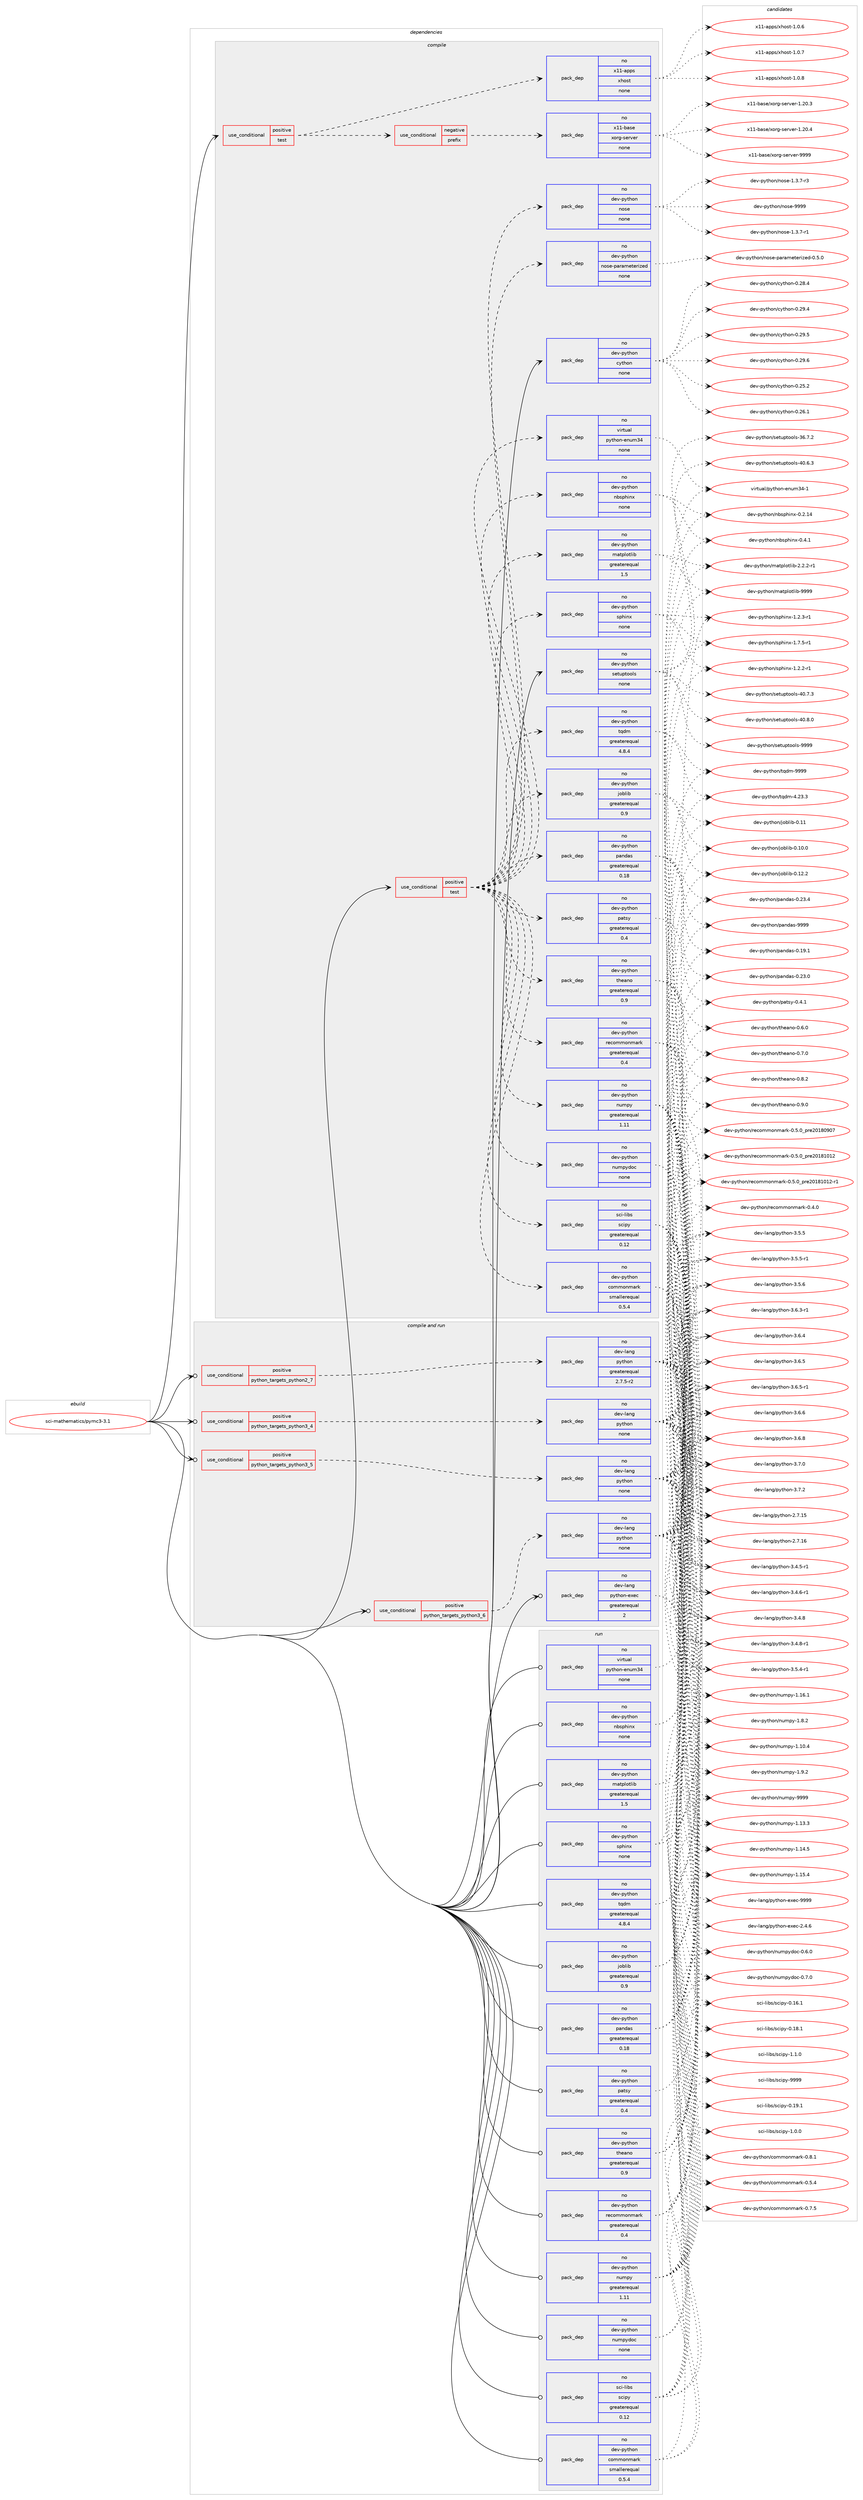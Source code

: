 digraph prolog {

# *************
# Graph options
# *************

newrank=true;
concentrate=true;
compound=true;
graph [rankdir=LR,fontname=Helvetica,fontsize=10,ranksep=1.5];#, ranksep=2.5, nodesep=0.2];
edge  [arrowhead=vee];
node  [fontname=Helvetica,fontsize=10];

# **********
# The ebuild
# **********

subgraph cluster_leftcol {
color=gray;
rank=same;
label=<<i>ebuild</i>>;
id [label="sci-mathematics/pymc3-3.1", color=red, width=4, href="../sci-mathematics/pymc3-3.1.svg"];
}

# ****************
# The dependencies
# ****************

subgraph cluster_midcol {
color=gray;
label=<<i>dependencies</i>>;
subgraph cluster_compile {
fillcolor="#eeeeee";
style=filled;
label=<<i>compile</i>>;
subgraph cond454749 {
dependency1699074 [label=<<TABLE BORDER="0" CELLBORDER="1" CELLSPACING="0" CELLPADDING="4"><TR><TD ROWSPAN="3" CELLPADDING="10">use_conditional</TD></TR><TR><TD>positive</TD></TR><TR><TD>test</TD></TR></TABLE>>, shape=none, color=red];
subgraph cond454750 {
dependency1699075 [label=<<TABLE BORDER="0" CELLBORDER="1" CELLSPACING="0" CELLPADDING="4"><TR><TD ROWSPAN="3" CELLPADDING="10">use_conditional</TD></TR><TR><TD>negative</TD></TR><TR><TD>prefix</TD></TR></TABLE>>, shape=none, color=red];
subgraph pack1216471 {
dependency1699076 [label=<<TABLE BORDER="0" CELLBORDER="1" CELLSPACING="0" CELLPADDING="4" WIDTH="220"><TR><TD ROWSPAN="6" CELLPADDING="30">pack_dep</TD></TR><TR><TD WIDTH="110">no</TD></TR><TR><TD>x11-base</TD></TR><TR><TD>xorg-server</TD></TR><TR><TD>none</TD></TR><TR><TD></TD></TR></TABLE>>, shape=none, color=blue];
}
dependency1699075:e -> dependency1699076:w [weight=20,style="dashed",arrowhead="vee"];
}
dependency1699074:e -> dependency1699075:w [weight=20,style="dashed",arrowhead="vee"];
subgraph pack1216472 {
dependency1699077 [label=<<TABLE BORDER="0" CELLBORDER="1" CELLSPACING="0" CELLPADDING="4" WIDTH="220"><TR><TD ROWSPAN="6" CELLPADDING="30">pack_dep</TD></TR><TR><TD WIDTH="110">no</TD></TR><TR><TD>x11-apps</TD></TR><TR><TD>xhost</TD></TR><TR><TD>none</TD></TR><TR><TD></TD></TR></TABLE>>, shape=none, color=blue];
}
dependency1699074:e -> dependency1699077:w [weight=20,style="dashed",arrowhead="vee"];
}
id:e -> dependency1699074:w [weight=20,style="solid",arrowhead="vee"];
subgraph cond454751 {
dependency1699078 [label=<<TABLE BORDER="0" CELLBORDER="1" CELLSPACING="0" CELLPADDING="4"><TR><TD ROWSPAN="3" CELLPADDING="10">use_conditional</TD></TR><TR><TD>positive</TD></TR><TR><TD>test</TD></TR></TABLE>>, shape=none, color=red];
subgraph pack1216473 {
dependency1699079 [label=<<TABLE BORDER="0" CELLBORDER="1" CELLSPACING="0" CELLPADDING="4" WIDTH="220"><TR><TD ROWSPAN="6" CELLPADDING="30">pack_dep</TD></TR><TR><TD WIDTH="110">no</TD></TR><TR><TD>dev-python</TD></TR><TR><TD>commonmark</TD></TR><TR><TD>smallerequal</TD></TR><TR><TD>0.5.4</TD></TR></TABLE>>, shape=none, color=blue];
}
dependency1699078:e -> dependency1699079:w [weight=20,style="dashed",arrowhead="vee"];
subgraph pack1216474 {
dependency1699080 [label=<<TABLE BORDER="0" CELLBORDER="1" CELLSPACING="0" CELLPADDING="4" WIDTH="220"><TR><TD ROWSPAN="6" CELLPADDING="30">pack_dep</TD></TR><TR><TD WIDTH="110">no</TD></TR><TR><TD>dev-python</TD></TR><TR><TD>joblib</TD></TR><TR><TD>greaterequal</TD></TR><TR><TD>0.9</TD></TR></TABLE>>, shape=none, color=blue];
}
dependency1699078:e -> dependency1699080:w [weight=20,style="dashed",arrowhead="vee"];
subgraph pack1216475 {
dependency1699081 [label=<<TABLE BORDER="0" CELLBORDER="1" CELLSPACING="0" CELLPADDING="4" WIDTH="220"><TR><TD ROWSPAN="6" CELLPADDING="30">pack_dep</TD></TR><TR><TD WIDTH="110">no</TD></TR><TR><TD>dev-python</TD></TR><TR><TD>numpy</TD></TR><TR><TD>greaterequal</TD></TR><TR><TD>1.11</TD></TR></TABLE>>, shape=none, color=blue];
}
dependency1699078:e -> dependency1699081:w [weight=20,style="dashed",arrowhead="vee"];
subgraph pack1216476 {
dependency1699082 [label=<<TABLE BORDER="0" CELLBORDER="1" CELLSPACING="0" CELLPADDING="4" WIDTH="220"><TR><TD ROWSPAN="6" CELLPADDING="30">pack_dep</TD></TR><TR><TD WIDTH="110">no</TD></TR><TR><TD>dev-python</TD></TR><TR><TD>matplotlib</TD></TR><TR><TD>greaterequal</TD></TR><TR><TD>1.5</TD></TR></TABLE>>, shape=none, color=blue];
}
dependency1699078:e -> dependency1699082:w [weight=20,style="dashed",arrowhead="vee"];
subgraph pack1216477 {
dependency1699083 [label=<<TABLE BORDER="0" CELLBORDER="1" CELLSPACING="0" CELLPADDING="4" WIDTH="220"><TR><TD ROWSPAN="6" CELLPADDING="30">pack_dep</TD></TR><TR><TD WIDTH="110">no</TD></TR><TR><TD>dev-python</TD></TR><TR><TD>nbsphinx</TD></TR><TR><TD>none</TD></TR><TR><TD></TD></TR></TABLE>>, shape=none, color=blue];
}
dependency1699078:e -> dependency1699083:w [weight=20,style="dashed",arrowhead="vee"];
subgraph pack1216478 {
dependency1699084 [label=<<TABLE BORDER="0" CELLBORDER="1" CELLSPACING="0" CELLPADDING="4" WIDTH="220"><TR><TD ROWSPAN="6" CELLPADDING="30">pack_dep</TD></TR><TR><TD WIDTH="110">no</TD></TR><TR><TD>dev-python</TD></TR><TR><TD>numpydoc</TD></TR><TR><TD>none</TD></TR><TR><TD></TD></TR></TABLE>>, shape=none, color=blue];
}
dependency1699078:e -> dependency1699084:w [weight=20,style="dashed",arrowhead="vee"];
subgraph pack1216479 {
dependency1699085 [label=<<TABLE BORDER="0" CELLBORDER="1" CELLSPACING="0" CELLPADDING="4" WIDTH="220"><TR><TD ROWSPAN="6" CELLPADDING="30">pack_dep</TD></TR><TR><TD WIDTH="110">no</TD></TR><TR><TD>dev-python</TD></TR><TR><TD>pandas</TD></TR><TR><TD>greaterequal</TD></TR><TR><TD>0.18</TD></TR></TABLE>>, shape=none, color=blue];
}
dependency1699078:e -> dependency1699085:w [weight=20,style="dashed",arrowhead="vee"];
subgraph pack1216480 {
dependency1699086 [label=<<TABLE BORDER="0" CELLBORDER="1" CELLSPACING="0" CELLPADDING="4" WIDTH="220"><TR><TD ROWSPAN="6" CELLPADDING="30">pack_dep</TD></TR><TR><TD WIDTH="110">no</TD></TR><TR><TD>dev-python</TD></TR><TR><TD>patsy</TD></TR><TR><TD>greaterequal</TD></TR><TR><TD>0.4</TD></TR></TABLE>>, shape=none, color=blue];
}
dependency1699078:e -> dependency1699086:w [weight=20,style="dashed",arrowhead="vee"];
subgraph pack1216481 {
dependency1699087 [label=<<TABLE BORDER="0" CELLBORDER="1" CELLSPACING="0" CELLPADDING="4" WIDTH="220"><TR><TD ROWSPAN="6" CELLPADDING="30">pack_dep</TD></TR><TR><TD WIDTH="110">no</TD></TR><TR><TD>dev-python</TD></TR><TR><TD>recommonmark</TD></TR><TR><TD>greaterequal</TD></TR><TR><TD>0.4</TD></TR></TABLE>>, shape=none, color=blue];
}
dependency1699078:e -> dependency1699087:w [weight=20,style="dashed",arrowhead="vee"];
subgraph pack1216482 {
dependency1699088 [label=<<TABLE BORDER="0" CELLBORDER="1" CELLSPACING="0" CELLPADDING="4" WIDTH="220"><TR><TD ROWSPAN="6" CELLPADDING="30">pack_dep</TD></TR><TR><TD WIDTH="110">no</TD></TR><TR><TD>dev-python</TD></TR><TR><TD>sphinx</TD></TR><TR><TD>none</TD></TR><TR><TD></TD></TR></TABLE>>, shape=none, color=blue];
}
dependency1699078:e -> dependency1699088:w [weight=20,style="dashed",arrowhead="vee"];
subgraph pack1216483 {
dependency1699089 [label=<<TABLE BORDER="0" CELLBORDER="1" CELLSPACING="0" CELLPADDING="4" WIDTH="220"><TR><TD ROWSPAN="6" CELLPADDING="30">pack_dep</TD></TR><TR><TD WIDTH="110">no</TD></TR><TR><TD>dev-python</TD></TR><TR><TD>theano</TD></TR><TR><TD>greaterequal</TD></TR><TR><TD>0.9</TD></TR></TABLE>>, shape=none, color=blue];
}
dependency1699078:e -> dependency1699089:w [weight=20,style="dashed",arrowhead="vee"];
subgraph pack1216484 {
dependency1699090 [label=<<TABLE BORDER="0" CELLBORDER="1" CELLSPACING="0" CELLPADDING="4" WIDTH="220"><TR><TD ROWSPAN="6" CELLPADDING="30">pack_dep</TD></TR><TR><TD WIDTH="110">no</TD></TR><TR><TD>dev-python</TD></TR><TR><TD>tqdm</TD></TR><TR><TD>greaterequal</TD></TR><TR><TD>4.8.4</TD></TR></TABLE>>, shape=none, color=blue];
}
dependency1699078:e -> dependency1699090:w [weight=20,style="dashed",arrowhead="vee"];
subgraph pack1216485 {
dependency1699091 [label=<<TABLE BORDER="0" CELLBORDER="1" CELLSPACING="0" CELLPADDING="4" WIDTH="220"><TR><TD ROWSPAN="6" CELLPADDING="30">pack_dep</TD></TR><TR><TD WIDTH="110">no</TD></TR><TR><TD>sci-libs</TD></TR><TR><TD>scipy</TD></TR><TR><TD>greaterequal</TD></TR><TR><TD>0.12</TD></TR></TABLE>>, shape=none, color=blue];
}
dependency1699078:e -> dependency1699091:w [weight=20,style="dashed",arrowhead="vee"];
subgraph pack1216486 {
dependency1699092 [label=<<TABLE BORDER="0" CELLBORDER="1" CELLSPACING="0" CELLPADDING="4" WIDTH="220"><TR><TD ROWSPAN="6" CELLPADDING="30">pack_dep</TD></TR><TR><TD WIDTH="110">no</TD></TR><TR><TD>virtual</TD></TR><TR><TD>python-enum34</TD></TR><TR><TD>none</TD></TR><TR><TD></TD></TR></TABLE>>, shape=none, color=blue];
}
dependency1699078:e -> dependency1699092:w [weight=20,style="dashed",arrowhead="vee"];
subgraph pack1216487 {
dependency1699093 [label=<<TABLE BORDER="0" CELLBORDER="1" CELLSPACING="0" CELLPADDING="4" WIDTH="220"><TR><TD ROWSPAN="6" CELLPADDING="30">pack_dep</TD></TR><TR><TD WIDTH="110">no</TD></TR><TR><TD>dev-python</TD></TR><TR><TD>nose</TD></TR><TR><TD>none</TD></TR><TR><TD></TD></TR></TABLE>>, shape=none, color=blue];
}
dependency1699078:e -> dependency1699093:w [weight=20,style="dashed",arrowhead="vee"];
subgraph pack1216488 {
dependency1699094 [label=<<TABLE BORDER="0" CELLBORDER="1" CELLSPACING="0" CELLPADDING="4" WIDTH="220"><TR><TD ROWSPAN="6" CELLPADDING="30">pack_dep</TD></TR><TR><TD WIDTH="110">no</TD></TR><TR><TD>dev-python</TD></TR><TR><TD>nose-parameterized</TD></TR><TR><TD>none</TD></TR><TR><TD></TD></TR></TABLE>>, shape=none, color=blue];
}
dependency1699078:e -> dependency1699094:w [weight=20,style="dashed",arrowhead="vee"];
}
id:e -> dependency1699078:w [weight=20,style="solid",arrowhead="vee"];
subgraph pack1216489 {
dependency1699095 [label=<<TABLE BORDER="0" CELLBORDER="1" CELLSPACING="0" CELLPADDING="4" WIDTH="220"><TR><TD ROWSPAN="6" CELLPADDING="30">pack_dep</TD></TR><TR><TD WIDTH="110">no</TD></TR><TR><TD>dev-python</TD></TR><TR><TD>cython</TD></TR><TR><TD>none</TD></TR><TR><TD></TD></TR></TABLE>>, shape=none, color=blue];
}
id:e -> dependency1699095:w [weight=20,style="solid",arrowhead="vee"];
subgraph pack1216490 {
dependency1699096 [label=<<TABLE BORDER="0" CELLBORDER="1" CELLSPACING="0" CELLPADDING="4" WIDTH="220"><TR><TD ROWSPAN="6" CELLPADDING="30">pack_dep</TD></TR><TR><TD WIDTH="110">no</TD></TR><TR><TD>dev-python</TD></TR><TR><TD>setuptools</TD></TR><TR><TD>none</TD></TR><TR><TD></TD></TR></TABLE>>, shape=none, color=blue];
}
id:e -> dependency1699096:w [weight=20,style="solid",arrowhead="vee"];
}
subgraph cluster_compileandrun {
fillcolor="#eeeeee";
style=filled;
label=<<i>compile and run</i>>;
subgraph cond454752 {
dependency1699097 [label=<<TABLE BORDER="0" CELLBORDER="1" CELLSPACING="0" CELLPADDING="4"><TR><TD ROWSPAN="3" CELLPADDING="10">use_conditional</TD></TR><TR><TD>positive</TD></TR><TR><TD>python_targets_python2_7</TD></TR></TABLE>>, shape=none, color=red];
subgraph pack1216491 {
dependency1699098 [label=<<TABLE BORDER="0" CELLBORDER="1" CELLSPACING="0" CELLPADDING="4" WIDTH="220"><TR><TD ROWSPAN="6" CELLPADDING="30">pack_dep</TD></TR><TR><TD WIDTH="110">no</TD></TR><TR><TD>dev-lang</TD></TR><TR><TD>python</TD></TR><TR><TD>greaterequal</TD></TR><TR><TD>2.7.5-r2</TD></TR></TABLE>>, shape=none, color=blue];
}
dependency1699097:e -> dependency1699098:w [weight=20,style="dashed",arrowhead="vee"];
}
id:e -> dependency1699097:w [weight=20,style="solid",arrowhead="odotvee"];
subgraph cond454753 {
dependency1699099 [label=<<TABLE BORDER="0" CELLBORDER="1" CELLSPACING="0" CELLPADDING="4"><TR><TD ROWSPAN="3" CELLPADDING="10">use_conditional</TD></TR><TR><TD>positive</TD></TR><TR><TD>python_targets_python3_4</TD></TR></TABLE>>, shape=none, color=red];
subgraph pack1216492 {
dependency1699100 [label=<<TABLE BORDER="0" CELLBORDER="1" CELLSPACING="0" CELLPADDING="4" WIDTH="220"><TR><TD ROWSPAN="6" CELLPADDING="30">pack_dep</TD></TR><TR><TD WIDTH="110">no</TD></TR><TR><TD>dev-lang</TD></TR><TR><TD>python</TD></TR><TR><TD>none</TD></TR><TR><TD></TD></TR></TABLE>>, shape=none, color=blue];
}
dependency1699099:e -> dependency1699100:w [weight=20,style="dashed",arrowhead="vee"];
}
id:e -> dependency1699099:w [weight=20,style="solid",arrowhead="odotvee"];
subgraph cond454754 {
dependency1699101 [label=<<TABLE BORDER="0" CELLBORDER="1" CELLSPACING="0" CELLPADDING="4"><TR><TD ROWSPAN="3" CELLPADDING="10">use_conditional</TD></TR><TR><TD>positive</TD></TR><TR><TD>python_targets_python3_5</TD></TR></TABLE>>, shape=none, color=red];
subgraph pack1216493 {
dependency1699102 [label=<<TABLE BORDER="0" CELLBORDER="1" CELLSPACING="0" CELLPADDING="4" WIDTH="220"><TR><TD ROWSPAN="6" CELLPADDING="30">pack_dep</TD></TR><TR><TD WIDTH="110">no</TD></TR><TR><TD>dev-lang</TD></TR><TR><TD>python</TD></TR><TR><TD>none</TD></TR><TR><TD></TD></TR></TABLE>>, shape=none, color=blue];
}
dependency1699101:e -> dependency1699102:w [weight=20,style="dashed",arrowhead="vee"];
}
id:e -> dependency1699101:w [weight=20,style="solid",arrowhead="odotvee"];
subgraph cond454755 {
dependency1699103 [label=<<TABLE BORDER="0" CELLBORDER="1" CELLSPACING="0" CELLPADDING="4"><TR><TD ROWSPAN="3" CELLPADDING="10">use_conditional</TD></TR><TR><TD>positive</TD></TR><TR><TD>python_targets_python3_6</TD></TR></TABLE>>, shape=none, color=red];
subgraph pack1216494 {
dependency1699104 [label=<<TABLE BORDER="0" CELLBORDER="1" CELLSPACING="0" CELLPADDING="4" WIDTH="220"><TR><TD ROWSPAN="6" CELLPADDING="30">pack_dep</TD></TR><TR><TD WIDTH="110">no</TD></TR><TR><TD>dev-lang</TD></TR><TR><TD>python</TD></TR><TR><TD>none</TD></TR><TR><TD></TD></TR></TABLE>>, shape=none, color=blue];
}
dependency1699103:e -> dependency1699104:w [weight=20,style="dashed",arrowhead="vee"];
}
id:e -> dependency1699103:w [weight=20,style="solid",arrowhead="odotvee"];
subgraph pack1216495 {
dependency1699105 [label=<<TABLE BORDER="0" CELLBORDER="1" CELLSPACING="0" CELLPADDING="4" WIDTH="220"><TR><TD ROWSPAN="6" CELLPADDING="30">pack_dep</TD></TR><TR><TD WIDTH="110">no</TD></TR><TR><TD>dev-lang</TD></TR><TR><TD>python-exec</TD></TR><TR><TD>greaterequal</TD></TR><TR><TD>2</TD></TR></TABLE>>, shape=none, color=blue];
}
id:e -> dependency1699105:w [weight=20,style="solid",arrowhead="odotvee"];
}
subgraph cluster_run {
fillcolor="#eeeeee";
style=filled;
label=<<i>run</i>>;
subgraph pack1216496 {
dependency1699106 [label=<<TABLE BORDER="0" CELLBORDER="1" CELLSPACING="0" CELLPADDING="4" WIDTH="220"><TR><TD ROWSPAN="6" CELLPADDING="30">pack_dep</TD></TR><TR><TD WIDTH="110">no</TD></TR><TR><TD>dev-python</TD></TR><TR><TD>commonmark</TD></TR><TR><TD>smallerequal</TD></TR><TR><TD>0.5.4</TD></TR></TABLE>>, shape=none, color=blue];
}
id:e -> dependency1699106:w [weight=20,style="solid",arrowhead="odot"];
subgraph pack1216497 {
dependency1699107 [label=<<TABLE BORDER="0" CELLBORDER="1" CELLSPACING="0" CELLPADDING="4" WIDTH="220"><TR><TD ROWSPAN="6" CELLPADDING="30">pack_dep</TD></TR><TR><TD WIDTH="110">no</TD></TR><TR><TD>dev-python</TD></TR><TR><TD>joblib</TD></TR><TR><TD>greaterequal</TD></TR><TR><TD>0.9</TD></TR></TABLE>>, shape=none, color=blue];
}
id:e -> dependency1699107:w [weight=20,style="solid",arrowhead="odot"];
subgraph pack1216498 {
dependency1699108 [label=<<TABLE BORDER="0" CELLBORDER="1" CELLSPACING="0" CELLPADDING="4" WIDTH="220"><TR><TD ROWSPAN="6" CELLPADDING="30">pack_dep</TD></TR><TR><TD WIDTH="110">no</TD></TR><TR><TD>dev-python</TD></TR><TR><TD>matplotlib</TD></TR><TR><TD>greaterequal</TD></TR><TR><TD>1.5</TD></TR></TABLE>>, shape=none, color=blue];
}
id:e -> dependency1699108:w [weight=20,style="solid",arrowhead="odot"];
subgraph pack1216499 {
dependency1699109 [label=<<TABLE BORDER="0" CELLBORDER="1" CELLSPACING="0" CELLPADDING="4" WIDTH="220"><TR><TD ROWSPAN="6" CELLPADDING="30">pack_dep</TD></TR><TR><TD WIDTH="110">no</TD></TR><TR><TD>dev-python</TD></TR><TR><TD>nbsphinx</TD></TR><TR><TD>none</TD></TR><TR><TD></TD></TR></TABLE>>, shape=none, color=blue];
}
id:e -> dependency1699109:w [weight=20,style="solid",arrowhead="odot"];
subgraph pack1216500 {
dependency1699110 [label=<<TABLE BORDER="0" CELLBORDER="1" CELLSPACING="0" CELLPADDING="4" WIDTH="220"><TR><TD ROWSPAN="6" CELLPADDING="30">pack_dep</TD></TR><TR><TD WIDTH="110">no</TD></TR><TR><TD>dev-python</TD></TR><TR><TD>numpy</TD></TR><TR><TD>greaterequal</TD></TR><TR><TD>1.11</TD></TR></TABLE>>, shape=none, color=blue];
}
id:e -> dependency1699110:w [weight=20,style="solid",arrowhead="odot"];
subgraph pack1216501 {
dependency1699111 [label=<<TABLE BORDER="0" CELLBORDER="1" CELLSPACING="0" CELLPADDING="4" WIDTH="220"><TR><TD ROWSPAN="6" CELLPADDING="30">pack_dep</TD></TR><TR><TD WIDTH="110">no</TD></TR><TR><TD>dev-python</TD></TR><TR><TD>numpydoc</TD></TR><TR><TD>none</TD></TR><TR><TD></TD></TR></TABLE>>, shape=none, color=blue];
}
id:e -> dependency1699111:w [weight=20,style="solid",arrowhead="odot"];
subgraph pack1216502 {
dependency1699112 [label=<<TABLE BORDER="0" CELLBORDER="1" CELLSPACING="0" CELLPADDING="4" WIDTH="220"><TR><TD ROWSPAN="6" CELLPADDING="30">pack_dep</TD></TR><TR><TD WIDTH="110">no</TD></TR><TR><TD>dev-python</TD></TR><TR><TD>pandas</TD></TR><TR><TD>greaterequal</TD></TR><TR><TD>0.18</TD></TR></TABLE>>, shape=none, color=blue];
}
id:e -> dependency1699112:w [weight=20,style="solid",arrowhead="odot"];
subgraph pack1216503 {
dependency1699113 [label=<<TABLE BORDER="0" CELLBORDER="1" CELLSPACING="0" CELLPADDING="4" WIDTH="220"><TR><TD ROWSPAN="6" CELLPADDING="30">pack_dep</TD></TR><TR><TD WIDTH="110">no</TD></TR><TR><TD>dev-python</TD></TR><TR><TD>patsy</TD></TR><TR><TD>greaterequal</TD></TR><TR><TD>0.4</TD></TR></TABLE>>, shape=none, color=blue];
}
id:e -> dependency1699113:w [weight=20,style="solid",arrowhead="odot"];
subgraph pack1216504 {
dependency1699114 [label=<<TABLE BORDER="0" CELLBORDER="1" CELLSPACING="0" CELLPADDING="4" WIDTH="220"><TR><TD ROWSPAN="6" CELLPADDING="30">pack_dep</TD></TR><TR><TD WIDTH="110">no</TD></TR><TR><TD>dev-python</TD></TR><TR><TD>recommonmark</TD></TR><TR><TD>greaterequal</TD></TR><TR><TD>0.4</TD></TR></TABLE>>, shape=none, color=blue];
}
id:e -> dependency1699114:w [weight=20,style="solid",arrowhead="odot"];
subgraph pack1216505 {
dependency1699115 [label=<<TABLE BORDER="0" CELLBORDER="1" CELLSPACING="0" CELLPADDING="4" WIDTH="220"><TR><TD ROWSPAN="6" CELLPADDING="30">pack_dep</TD></TR><TR><TD WIDTH="110">no</TD></TR><TR><TD>dev-python</TD></TR><TR><TD>sphinx</TD></TR><TR><TD>none</TD></TR><TR><TD></TD></TR></TABLE>>, shape=none, color=blue];
}
id:e -> dependency1699115:w [weight=20,style="solid",arrowhead="odot"];
subgraph pack1216506 {
dependency1699116 [label=<<TABLE BORDER="0" CELLBORDER="1" CELLSPACING="0" CELLPADDING="4" WIDTH="220"><TR><TD ROWSPAN="6" CELLPADDING="30">pack_dep</TD></TR><TR><TD WIDTH="110">no</TD></TR><TR><TD>dev-python</TD></TR><TR><TD>theano</TD></TR><TR><TD>greaterequal</TD></TR><TR><TD>0.9</TD></TR></TABLE>>, shape=none, color=blue];
}
id:e -> dependency1699116:w [weight=20,style="solid",arrowhead="odot"];
subgraph pack1216507 {
dependency1699117 [label=<<TABLE BORDER="0" CELLBORDER="1" CELLSPACING="0" CELLPADDING="4" WIDTH="220"><TR><TD ROWSPAN="6" CELLPADDING="30">pack_dep</TD></TR><TR><TD WIDTH="110">no</TD></TR><TR><TD>dev-python</TD></TR><TR><TD>tqdm</TD></TR><TR><TD>greaterequal</TD></TR><TR><TD>4.8.4</TD></TR></TABLE>>, shape=none, color=blue];
}
id:e -> dependency1699117:w [weight=20,style="solid",arrowhead="odot"];
subgraph pack1216508 {
dependency1699118 [label=<<TABLE BORDER="0" CELLBORDER="1" CELLSPACING="0" CELLPADDING="4" WIDTH="220"><TR><TD ROWSPAN="6" CELLPADDING="30">pack_dep</TD></TR><TR><TD WIDTH="110">no</TD></TR><TR><TD>sci-libs</TD></TR><TR><TD>scipy</TD></TR><TR><TD>greaterequal</TD></TR><TR><TD>0.12</TD></TR></TABLE>>, shape=none, color=blue];
}
id:e -> dependency1699118:w [weight=20,style="solid",arrowhead="odot"];
subgraph pack1216509 {
dependency1699119 [label=<<TABLE BORDER="0" CELLBORDER="1" CELLSPACING="0" CELLPADDING="4" WIDTH="220"><TR><TD ROWSPAN="6" CELLPADDING="30">pack_dep</TD></TR><TR><TD WIDTH="110">no</TD></TR><TR><TD>virtual</TD></TR><TR><TD>python-enum34</TD></TR><TR><TD>none</TD></TR><TR><TD></TD></TR></TABLE>>, shape=none, color=blue];
}
id:e -> dependency1699119:w [weight=20,style="solid",arrowhead="odot"];
}
}

# **************
# The candidates
# **************

subgraph cluster_choices {
rank=same;
color=gray;
label=<<i>candidates</i>>;

subgraph choice1216471 {
color=black;
nodesep=1;
choice1204949459897115101471201111141034511510111411810111445494650484651 [label="x11-base/xorg-server-1.20.3", color=red, width=4,href="../x11-base/xorg-server-1.20.3.svg"];
choice1204949459897115101471201111141034511510111411810111445494650484652 [label="x11-base/xorg-server-1.20.4", color=red, width=4,href="../x11-base/xorg-server-1.20.4.svg"];
choice120494945989711510147120111114103451151011141181011144557575757 [label="x11-base/xorg-server-9999", color=red, width=4,href="../x11-base/xorg-server-9999.svg"];
dependency1699076:e -> choice1204949459897115101471201111141034511510111411810111445494650484651:w [style=dotted,weight="100"];
dependency1699076:e -> choice1204949459897115101471201111141034511510111411810111445494650484652:w [style=dotted,weight="100"];
dependency1699076:e -> choice120494945989711510147120111114103451151011141181011144557575757:w [style=dotted,weight="100"];
}
subgraph choice1216472 {
color=black;
nodesep=1;
choice1204949459711211211547120104111115116454946484654 [label="x11-apps/xhost-1.0.6", color=red, width=4,href="../x11-apps/xhost-1.0.6.svg"];
choice1204949459711211211547120104111115116454946484655 [label="x11-apps/xhost-1.0.7", color=red, width=4,href="../x11-apps/xhost-1.0.7.svg"];
choice1204949459711211211547120104111115116454946484656 [label="x11-apps/xhost-1.0.8", color=red, width=4,href="../x11-apps/xhost-1.0.8.svg"];
dependency1699077:e -> choice1204949459711211211547120104111115116454946484654:w [style=dotted,weight="100"];
dependency1699077:e -> choice1204949459711211211547120104111115116454946484655:w [style=dotted,weight="100"];
dependency1699077:e -> choice1204949459711211211547120104111115116454946484656:w [style=dotted,weight="100"];
}
subgraph choice1216473 {
color=black;
nodesep=1;
choice10010111845112121116104111110479911110910911111010997114107454846534652 [label="dev-python/commonmark-0.5.4", color=red, width=4,href="../dev-python/commonmark-0.5.4.svg"];
choice10010111845112121116104111110479911110910911111010997114107454846554653 [label="dev-python/commonmark-0.7.5", color=red, width=4,href="../dev-python/commonmark-0.7.5.svg"];
choice10010111845112121116104111110479911110910911111010997114107454846564649 [label="dev-python/commonmark-0.8.1", color=red, width=4,href="../dev-python/commonmark-0.8.1.svg"];
dependency1699079:e -> choice10010111845112121116104111110479911110910911111010997114107454846534652:w [style=dotted,weight="100"];
dependency1699079:e -> choice10010111845112121116104111110479911110910911111010997114107454846554653:w [style=dotted,weight="100"];
dependency1699079:e -> choice10010111845112121116104111110479911110910911111010997114107454846564649:w [style=dotted,weight="100"];
}
subgraph choice1216474 {
color=black;
nodesep=1;
choice1001011184511212111610411111047106111981081059845484649484648 [label="dev-python/joblib-0.10.0", color=red, width=4,href="../dev-python/joblib-0.10.0.svg"];
choice100101118451121211161041111104710611198108105984548464949 [label="dev-python/joblib-0.11", color=red, width=4,href="../dev-python/joblib-0.11.svg"];
choice1001011184511212111610411111047106111981081059845484649504650 [label="dev-python/joblib-0.12.2", color=red, width=4,href="../dev-python/joblib-0.12.2.svg"];
dependency1699080:e -> choice1001011184511212111610411111047106111981081059845484649484648:w [style=dotted,weight="100"];
dependency1699080:e -> choice100101118451121211161041111104710611198108105984548464949:w [style=dotted,weight="100"];
dependency1699080:e -> choice1001011184511212111610411111047106111981081059845484649504650:w [style=dotted,weight="100"];
}
subgraph choice1216475 {
color=black;
nodesep=1;
choice100101118451121211161041111104711011710911212145494649484652 [label="dev-python/numpy-1.10.4", color=red, width=4,href="../dev-python/numpy-1.10.4.svg"];
choice100101118451121211161041111104711011710911212145494649514651 [label="dev-python/numpy-1.13.3", color=red, width=4,href="../dev-python/numpy-1.13.3.svg"];
choice100101118451121211161041111104711011710911212145494649524653 [label="dev-python/numpy-1.14.5", color=red, width=4,href="../dev-python/numpy-1.14.5.svg"];
choice100101118451121211161041111104711011710911212145494649534652 [label="dev-python/numpy-1.15.4", color=red, width=4,href="../dev-python/numpy-1.15.4.svg"];
choice100101118451121211161041111104711011710911212145494649544649 [label="dev-python/numpy-1.16.1", color=red, width=4,href="../dev-python/numpy-1.16.1.svg"];
choice1001011184511212111610411111047110117109112121454946564650 [label="dev-python/numpy-1.8.2", color=red, width=4,href="../dev-python/numpy-1.8.2.svg"];
choice1001011184511212111610411111047110117109112121454946574650 [label="dev-python/numpy-1.9.2", color=red, width=4,href="../dev-python/numpy-1.9.2.svg"];
choice10010111845112121116104111110471101171091121214557575757 [label="dev-python/numpy-9999", color=red, width=4,href="../dev-python/numpy-9999.svg"];
dependency1699081:e -> choice100101118451121211161041111104711011710911212145494649484652:w [style=dotted,weight="100"];
dependency1699081:e -> choice100101118451121211161041111104711011710911212145494649514651:w [style=dotted,weight="100"];
dependency1699081:e -> choice100101118451121211161041111104711011710911212145494649524653:w [style=dotted,weight="100"];
dependency1699081:e -> choice100101118451121211161041111104711011710911212145494649534652:w [style=dotted,weight="100"];
dependency1699081:e -> choice100101118451121211161041111104711011710911212145494649544649:w [style=dotted,weight="100"];
dependency1699081:e -> choice1001011184511212111610411111047110117109112121454946564650:w [style=dotted,weight="100"];
dependency1699081:e -> choice1001011184511212111610411111047110117109112121454946574650:w [style=dotted,weight="100"];
dependency1699081:e -> choice10010111845112121116104111110471101171091121214557575757:w [style=dotted,weight="100"];
}
subgraph choice1216476 {
color=black;
nodesep=1;
choice100101118451121211161041111104710997116112108111116108105984550465046504511449 [label="dev-python/matplotlib-2.2.2-r1", color=red, width=4,href="../dev-python/matplotlib-2.2.2-r1.svg"];
choice100101118451121211161041111104710997116112108111116108105984557575757 [label="dev-python/matplotlib-9999", color=red, width=4,href="../dev-python/matplotlib-9999.svg"];
dependency1699082:e -> choice100101118451121211161041111104710997116112108111116108105984550465046504511449:w [style=dotted,weight="100"];
dependency1699082:e -> choice100101118451121211161041111104710997116112108111116108105984557575757:w [style=dotted,weight="100"];
}
subgraph choice1216477 {
color=black;
nodesep=1;
choice10010111845112121116104111110471109811511210410511012045484650464952 [label="dev-python/nbsphinx-0.2.14", color=red, width=4,href="../dev-python/nbsphinx-0.2.14.svg"];
choice100101118451121211161041111104711098115112104105110120454846524649 [label="dev-python/nbsphinx-0.4.1", color=red, width=4,href="../dev-python/nbsphinx-0.4.1.svg"];
dependency1699083:e -> choice10010111845112121116104111110471109811511210410511012045484650464952:w [style=dotted,weight="100"];
dependency1699083:e -> choice100101118451121211161041111104711098115112104105110120454846524649:w [style=dotted,weight="100"];
}
subgraph choice1216478 {
color=black;
nodesep=1;
choice100101118451121211161041111104711011710911212110011199454846544648 [label="dev-python/numpydoc-0.6.0", color=red, width=4,href="../dev-python/numpydoc-0.6.0.svg"];
choice100101118451121211161041111104711011710911212110011199454846554648 [label="dev-python/numpydoc-0.7.0", color=red, width=4,href="../dev-python/numpydoc-0.7.0.svg"];
dependency1699084:e -> choice100101118451121211161041111104711011710911212110011199454846544648:w [style=dotted,weight="100"];
dependency1699084:e -> choice100101118451121211161041111104711011710911212110011199454846554648:w [style=dotted,weight="100"];
}
subgraph choice1216479 {
color=black;
nodesep=1;
choice1001011184511212111610411111047112971101009711545484649574649 [label="dev-python/pandas-0.19.1", color=red, width=4,href="../dev-python/pandas-0.19.1.svg"];
choice1001011184511212111610411111047112971101009711545484650514648 [label="dev-python/pandas-0.23.0", color=red, width=4,href="../dev-python/pandas-0.23.0.svg"];
choice1001011184511212111610411111047112971101009711545484650514652 [label="dev-python/pandas-0.23.4", color=red, width=4,href="../dev-python/pandas-0.23.4.svg"];
choice100101118451121211161041111104711297110100971154557575757 [label="dev-python/pandas-9999", color=red, width=4,href="../dev-python/pandas-9999.svg"];
dependency1699085:e -> choice1001011184511212111610411111047112971101009711545484649574649:w [style=dotted,weight="100"];
dependency1699085:e -> choice1001011184511212111610411111047112971101009711545484650514648:w [style=dotted,weight="100"];
dependency1699085:e -> choice1001011184511212111610411111047112971101009711545484650514652:w [style=dotted,weight="100"];
dependency1699085:e -> choice100101118451121211161041111104711297110100971154557575757:w [style=dotted,weight="100"];
}
subgraph choice1216480 {
color=black;
nodesep=1;
choice100101118451121211161041111104711297116115121454846524649 [label="dev-python/patsy-0.4.1", color=red, width=4,href="../dev-python/patsy-0.4.1.svg"];
dependency1699086:e -> choice100101118451121211161041111104711297116115121454846524649:w [style=dotted,weight="100"];
}
subgraph choice1216481 {
color=black;
nodesep=1;
choice10010111845112121116104111110471141019911110910911111010997114107454846524648 [label="dev-python/recommonmark-0.4.0", color=red, width=4,href="../dev-python/recommonmark-0.4.0.svg"];
choice10010111845112121116104111110471141019911110910911111010997114107454846534648951121141015048495648574855 [label="dev-python/recommonmark-0.5.0_pre20180907", color=red, width=4,href="../dev-python/recommonmark-0.5.0_pre20180907.svg"];
choice10010111845112121116104111110471141019911110910911111010997114107454846534648951121141015048495649484950 [label="dev-python/recommonmark-0.5.0_pre20181012", color=red, width=4,href="../dev-python/recommonmark-0.5.0_pre20181012.svg"];
choice100101118451121211161041111104711410199111109109111110109971141074548465346489511211410150484956494849504511449 [label="dev-python/recommonmark-0.5.0_pre20181012-r1", color=red, width=4,href="../dev-python/recommonmark-0.5.0_pre20181012-r1.svg"];
dependency1699087:e -> choice10010111845112121116104111110471141019911110910911111010997114107454846524648:w [style=dotted,weight="100"];
dependency1699087:e -> choice10010111845112121116104111110471141019911110910911111010997114107454846534648951121141015048495648574855:w [style=dotted,weight="100"];
dependency1699087:e -> choice10010111845112121116104111110471141019911110910911111010997114107454846534648951121141015048495649484950:w [style=dotted,weight="100"];
dependency1699087:e -> choice100101118451121211161041111104711410199111109109111110109971141074548465346489511211410150484956494849504511449:w [style=dotted,weight="100"];
}
subgraph choice1216482 {
color=black;
nodesep=1;
choice10010111845112121116104111110471151121041051101204549465046504511449 [label="dev-python/sphinx-1.2.2-r1", color=red, width=4,href="../dev-python/sphinx-1.2.2-r1.svg"];
choice10010111845112121116104111110471151121041051101204549465046514511449 [label="dev-python/sphinx-1.2.3-r1", color=red, width=4,href="../dev-python/sphinx-1.2.3-r1.svg"];
choice10010111845112121116104111110471151121041051101204549465546534511449 [label="dev-python/sphinx-1.7.5-r1", color=red, width=4,href="../dev-python/sphinx-1.7.5-r1.svg"];
dependency1699088:e -> choice10010111845112121116104111110471151121041051101204549465046504511449:w [style=dotted,weight="100"];
dependency1699088:e -> choice10010111845112121116104111110471151121041051101204549465046514511449:w [style=dotted,weight="100"];
dependency1699088:e -> choice10010111845112121116104111110471151121041051101204549465546534511449:w [style=dotted,weight="100"];
}
subgraph choice1216483 {
color=black;
nodesep=1;
choice100101118451121211161041111104711610410197110111454846544648 [label="dev-python/theano-0.6.0", color=red, width=4,href="../dev-python/theano-0.6.0.svg"];
choice100101118451121211161041111104711610410197110111454846554648 [label="dev-python/theano-0.7.0", color=red, width=4,href="../dev-python/theano-0.7.0.svg"];
choice100101118451121211161041111104711610410197110111454846564650 [label="dev-python/theano-0.8.2", color=red, width=4,href="../dev-python/theano-0.8.2.svg"];
choice100101118451121211161041111104711610410197110111454846574648 [label="dev-python/theano-0.9.0", color=red, width=4,href="../dev-python/theano-0.9.0.svg"];
dependency1699089:e -> choice100101118451121211161041111104711610410197110111454846544648:w [style=dotted,weight="100"];
dependency1699089:e -> choice100101118451121211161041111104711610410197110111454846554648:w [style=dotted,weight="100"];
dependency1699089:e -> choice100101118451121211161041111104711610410197110111454846564650:w [style=dotted,weight="100"];
dependency1699089:e -> choice100101118451121211161041111104711610410197110111454846574648:w [style=dotted,weight="100"];
}
subgraph choice1216484 {
color=black;
nodesep=1;
choice100101118451121211161041111104711611310010945524650514651 [label="dev-python/tqdm-4.23.3", color=red, width=4,href="../dev-python/tqdm-4.23.3.svg"];
choice10010111845112121116104111110471161131001094557575757 [label="dev-python/tqdm-9999", color=red, width=4,href="../dev-python/tqdm-9999.svg"];
dependency1699090:e -> choice100101118451121211161041111104711611310010945524650514651:w [style=dotted,weight="100"];
dependency1699090:e -> choice10010111845112121116104111110471161131001094557575757:w [style=dotted,weight="100"];
}
subgraph choice1216485 {
color=black;
nodesep=1;
choice115991054510810598115471159910511212145484649544649 [label="sci-libs/scipy-0.16.1", color=red, width=4,href="../sci-libs/scipy-0.16.1.svg"];
choice115991054510810598115471159910511212145484649564649 [label="sci-libs/scipy-0.18.1", color=red, width=4,href="../sci-libs/scipy-0.18.1.svg"];
choice115991054510810598115471159910511212145484649574649 [label="sci-libs/scipy-0.19.1", color=red, width=4,href="../sci-libs/scipy-0.19.1.svg"];
choice1159910545108105981154711599105112121454946484648 [label="sci-libs/scipy-1.0.0", color=red, width=4,href="../sci-libs/scipy-1.0.0.svg"];
choice1159910545108105981154711599105112121454946494648 [label="sci-libs/scipy-1.1.0", color=red, width=4,href="../sci-libs/scipy-1.1.0.svg"];
choice11599105451081059811547115991051121214557575757 [label="sci-libs/scipy-9999", color=red, width=4,href="../sci-libs/scipy-9999.svg"];
dependency1699091:e -> choice115991054510810598115471159910511212145484649544649:w [style=dotted,weight="100"];
dependency1699091:e -> choice115991054510810598115471159910511212145484649564649:w [style=dotted,weight="100"];
dependency1699091:e -> choice115991054510810598115471159910511212145484649574649:w [style=dotted,weight="100"];
dependency1699091:e -> choice1159910545108105981154711599105112121454946484648:w [style=dotted,weight="100"];
dependency1699091:e -> choice1159910545108105981154711599105112121454946494648:w [style=dotted,weight="100"];
dependency1699091:e -> choice11599105451081059811547115991051121214557575757:w [style=dotted,weight="100"];
}
subgraph choice1216486 {
color=black;
nodesep=1;
choice11810511411611797108471121211161041111104510111011710951524549 [label="virtual/python-enum34-1", color=red, width=4,href="../virtual/python-enum34-1.svg"];
dependency1699092:e -> choice11810511411611797108471121211161041111104510111011710951524549:w [style=dotted,weight="100"];
}
subgraph choice1216487 {
color=black;
nodesep=1;
choice10010111845112121116104111110471101111151014549465146554511449 [label="dev-python/nose-1.3.7-r1", color=red, width=4,href="../dev-python/nose-1.3.7-r1.svg"];
choice10010111845112121116104111110471101111151014549465146554511451 [label="dev-python/nose-1.3.7-r3", color=red, width=4,href="../dev-python/nose-1.3.7-r3.svg"];
choice10010111845112121116104111110471101111151014557575757 [label="dev-python/nose-9999", color=red, width=4,href="../dev-python/nose-9999.svg"];
dependency1699093:e -> choice10010111845112121116104111110471101111151014549465146554511449:w [style=dotted,weight="100"];
dependency1699093:e -> choice10010111845112121116104111110471101111151014549465146554511451:w [style=dotted,weight="100"];
dependency1699093:e -> choice10010111845112121116104111110471101111151014557575757:w [style=dotted,weight="100"];
}
subgraph choice1216488 {
color=black;
nodesep=1;
choice1001011184511212111610411111047110111115101451129711497109101116101114105122101100454846534648 [label="dev-python/nose-parameterized-0.5.0", color=red, width=4,href="../dev-python/nose-parameterized-0.5.0.svg"];
dependency1699094:e -> choice1001011184511212111610411111047110111115101451129711497109101116101114105122101100454846534648:w [style=dotted,weight="100"];
}
subgraph choice1216489 {
color=black;
nodesep=1;
choice10010111845112121116104111110479912111610411111045484650534650 [label="dev-python/cython-0.25.2", color=red, width=4,href="../dev-python/cython-0.25.2.svg"];
choice10010111845112121116104111110479912111610411111045484650544649 [label="dev-python/cython-0.26.1", color=red, width=4,href="../dev-python/cython-0.26.1.svg"];
choice10010111845112121116104111110479912111610411111045484650564652 [label="dev-python/cython-0.28.4", color=red, width=4,href="../dev-python/cython-0.28.4.svg"];
choice10010111845112121116104111110479912111610411111045484650574652 [label="dev-python/cython-0.29.4", color=red, width=4,href="../dev-python/cython-0.29.4.svg"];
choice10010111845112121116104111110479912111610411111045484650574653 [label="dev-python/cython-0.29.5", color=red, width=4,href="../dev-python/cython-0.29.5.svg"];
choice10010111845112121116104111110479912111610411111045484650574654 [label="dev-python/cython-0.29.6", color=red, width=4,href="../dev-python/cython-0.29.6.svg"];
dependency1699095:e -> choice10010111845112121116104111110479912111610411111045484650534650:w [style=dotted,weight="100"];
dependency1699095:e -> choice10010111845112121116104111110479912111610411111045484650544649:w [style=dotted,weight="100"];
dependency1699095:e -> choice10010111845112121116104111110479912111610411111045484650564652:w [style=dotted,weight="100"];
dependency1699095:e -> choice10010111845112121116104111110479912111610411111045484650574652:w [style=dotted,weight="100"];
dependency1699095:e -> choice10010111845112121116104111110479912111610411111045484650574653:w [style=dotted,weight="100"];
dependency1699095:e -> choice10010111845112121116104111110479912111610411111045484650574654:w [style=dotted,weight="100"];
}
subgraph choice1216490 {
color=black;
nodesep=1;
choice100101118451121211161041111104711510111611711211611111110811545515446554650 [label="dev-python/setuptools-36.7.2", color=red, width=4,href="../dev-python/setuptools-36.7.2.svg"];
choice100101118451121211161041111104711510111611711211611111110811545524846544651 [label="dev-python/setuptools-40.6.3", color=red, width=4,href="../dev-python/setuptools-40.6.3.svg"];
choice100101118451121211161041111104711510111611711211611111110811545524846554651 [label="dev-python/setuptools-40.7.3", color=red, width=4,href="../dev-python/setuptools-40.7.3.svg"];
choice100101118451121211161041111104711510111611711211611111110811545524846564648 [label="dev-python/setuptools-40.8.0", color=red, width=4,href="../dev-python/setuptools-40.8.0.svg"];
choice10010111845112121116104111110471151011161171121161111111081154557575757 [label="dev-python/setuptools-9999", color=red, width=4,href="../dev-python/setuptools-9999.svg"];
dependency1699096:e -> choice100101118451121211161041111104711510111611711211611111110811545515446554650:w [style=dotted,weight="100"];
dependency1699096:e -> choice100101118451121211161041111104711510111611711211611111110811545524846544651:w [style=dotted,weight="100"];
dependency1699096:e -> choice100101118451121211161041111104711510111611711211611111110811545524846554651:w [style=dotted,weight="100"];
dependency1699096:e -> choice100101118451121211161041111104711510111611711211611111110811545524846564648:w [style=dotted,weight="100"];
dependency1699096:e -> choice10010111845112121116104111110471151011161171121161111111081154557575757:w [style=dotted,weight="100"];
}
subgraph choice1216491 {
color=black;
nodesep=1;
choice10010111845108971101034711212111610411111045504655464953 [label="dev-lang/python-2.7.15", color=red, width=4,href="../dev-lang/python-2.7.15.svg"];
choice10010111845108971101034711212111610411111045504655464954 [label="dev-lang/python-2.7.16", color=red, width=4,href="../dev-lang/python-2.7.16.svg"];
choice1001011184510897110103471121211161041111104551465246534511449 [label="dev-lang/python-3.4.5-r1", color=red, width=4,href="../dev-lang/python-3.4.5-r1.svg"];
choice1001011184510897110103471121211161041111104551465246544511449 [label="dev-lang/python-3.4.6-r1", color=red, width=4,href="../dev-lang/python-3.4.6-r1.svg"];
choice100101118451089711010347112121116104111110455146524656 [label="dev-lang/python-3.4.8", color=red, width=4,href="../dev-lang/python-3.4.8.svg"];
choice1001011184510897110103471121211161041111104551465246564511449 [label="dev-lang/python-3.4.8-r1", color=red, width=4,href="../dev-lang/python-3.4.8-r1.svg"];
choice1001011184510897110103471121211161041111104551465346524511449 [label="dev-lang/python-3.5.4-r1", color=red, width=4,href="../dev-lang/python-3.5.4-r1.svg"];
choice100101118451089711010347112121116104111110455146534653 [label="dev-lang/python-3.5.5", color=red, width=4,href="../dev-lang/python-3.5.5.svg"];
choice1001011184510897110103471121211161041111104551465346534511449 [label="dev-lang/python-3.5.5-r1", color=red, width=4,href="../dev-lang/python-3.5.5-r1.svg"];
choice100101118451089711010347112121116104111110455146534654 [label="dev-lang/python-3.5.6", color=red, width=4,href="../dev-lang/python-3.5.6.svg"];
choice1001011184510897110103471121211161041111104551465446514511449 [label="dev-lang/python-3.6.3-r1", color=red, width=4,href="../dev-lang/python-3.6.3-r1.svg"];
choice100101118451089711010347112121116104111110455146544652 [label="dev-lang/python-3.6.4", color=red, width=4,href="../dev-lang/python-3.6.4.svg"];
choice100101118451089711010347112121116104111110455146544653 [label="dev-lang/python-3.6.5", color=red, width=4,href="../dev-lang/python-3.6.5.svg"];
choice1001011184510897110103471121211161041111104551465446534511449 [label="dev-lang/python-3.6.5-r1", color=red, width=4,href="../dev-lang/python-3.6.5-r1.svg"];
choice100101118451089711010347112121116104111110455146544654 [label="dev-lang/python-3.6.6", color=red, width=4,href="../dev-lang/python-3.6.6.svg"];
choice100101118451089711010347112121116104111110455146544656 [label="dev-lang/python-3.6.8", color=red, width=4,href="../dev-lang/python-3.6.8.svg"];
choice100101118451089711010347112121116104111110455146554648 [label="dev-lang/python-3.7.0", color=red, width=4,href="../dev-lang/python-3.7.0.svg"];
choice100101118451089711010347112121116104111110455146554650 [label="dev-lang/python-3.7.2", color=red, width=4,href="../dev-lang/python-3.7.2.svg"];
dependency1699098:e -> choice10010111845108971101034711212111610411111045504655464953:w [style=dotted,weight="100"];
dependency1699098:e -> choice10010111845108971101034711212111610411111045504655464954:w [style=dotted,weight="100"];
dependency1699098:e -> choice1001011184510897110103471121211161041111104551465246534511449:w [style=dotted,weight="100"];
dependency1699098:e -> choice1001011184510897110103471121211161041111104551465246544511449:w [style=dotted,weight="100"];
dependency1699098:e -> choice100101118451089711010347112121116104111110455146524656:w [style=dotted,weight="100"];
dependency1699098:e -> choice1001011184510897110103471121211161041111104551465246564511449:w [style=dotted,weight="100"];
dependency1699098:e -> choice1001011184510897110103471121211161041111104551465346524511449:w [style=dotted,weight="100"];
dependency1699098:e -> choice100101118451089711010347112121116104111110455146534653:w [style=dotted,weight="100"];
dependency1699098:e -> choice1001011184510897110103471121211161041111104551465346534511449:w [style=dotted,weight="100"];
dependency1699098:e -> choice100101118451089711010347112121116104111110455146534654:w [style=dotted,weight="100"];
dependency1699098:e -> choice1001011184510897110103471121211161041111104551465446514511449:w [style=dotted,weight="100"];
dependency1699098:e -> choice100101118451089711010347112121116104111110455146544652:w [style=dotted,weight="100"];
dependency1699098:e -> choice100101118451089711010347112121116104111110455146544653:w [style=dotted,weight="100"];
dependency1699098:e -> choice1001011184510897110103471121211161041111104551465446534511449:w [style=dotted,weight="100"];
dependency1699098:e -> choice100101118451089711010347112121116104111110455146544654:w [style=dotted,weight="100"];
dependency1699098:e -> choice100101118451089711010347112121116104111110455146544656:w [style=dotted,weight="100"];
dependency1699098:e -> choice100101118451089711010347112121116104111110455146554648:w [style=dotted,weight="100"];
dependency1699098:e -> choice100101118451089711010347112121116104111110455146554650:w [style=dotted,weight="100"];
}
subgraph choice1216492 {
color=black;
nodesep=1;
choice10010111845108971101034711212111610411111045504655464953 [label="dev-lang/python-2.7.15", color=red, width=4,href="../dev-lang/python-2.7.15.svg"];
choice10010111845108971101034711212111610411111045504655464954 [label="dev-lang/python-2.7.16", color=red, width=4,href="../dev-lang/python-2.7.16.svg"];
choice1001011184510897110103471121211161041111104551465246534511449 [label="dev-lang/python-3.4.5-r1", color=red, width=4,href="../dev-lang/python-3.4.5-r1.svg"];
choice1001011184510897110103471121211161041111104551465246544511449 [label="dev-lang/python-3.4.6-r1", color=red, width=4,href="../dev-lang/python-3.4.6-r1.svg"];
choice100101118451089711010347112121116104111110455146524656 [label="dev-lang/python-3.4.8", color=red, width=4,href="../dev-lang/python-3.4.8.svg"];
choice1001011184510897110103471121211161041111104551465246564511449 [label="dev-lang/python-3.4.8-r1", color=red, width=4,href="../dev-lang/python-3.4.8-r1.svg"];
choice1001011184510897110103471121211161041111104551465346524511449 [label="dev-lang/python-3.5.4-r1", color=red, width=4,href="../dev-lang/python-3.5.4-r1.svg"];
choice100101118451089711010347112121116104111110455146534653 [label="dev-lang/python-3.5.5", color=red, width=4,href="../dev-lang/python-3.5.5.svg"];
choice1001011184510897110103471121211161041111104551465346534511449 [label="dev-lang/python-3.5.5-r1", color=red, width=4,href="../dev-lang/python-3.5.5-r1.svg"];
choice100101118451089711010347112121116104111110455146534654 [label="dev-lang/python-3.5.6", color=red, width=4,href="../dev-lang/python-3.5.6.svg"];
choice1001011184510897110103471121211161041111104551465446514511449 [label="dev-lang/python-3.6.3-r1", color=red, width=4,href="../dev-lang/python-3.6.3-r1.svg"];
choice100101118451089711010347112121116104111110455146544652 [label="dev-lang/python-3.6.4", color=red, width=4,href="../dev-lang/python-3.6.4.svg"];
choice100101118451089711010347112121116104111110455146544653 [label="dev-lang/python-3.6.5", color=red, width=4,href="../dev-lang/python-3.6.5.svg"];
choice1001011184510897110103471121211161041111104551465446534511449 [label="dev-lang/python-3.6.5-r1", color=red, width=4,href="../dev-lang/python-3.6.5-r1.svg"];
choice100101118451089711010347112121116104111110455146544654 [label="dev-lang/python-3.6.6", color=red, width=4,href="../dev-lang/python-3.6.6.svg"];
choice100101118451089711010347112121116104111110455146544656 [label="dev-lang/python-3.6.8", color=red, width=4,href="../dev-lang/python-3.6.8.svg"];
choice100101118451089711010347112121116104111110455146554648 [label="dev-lang/python-3.7.0", color=red, width=4,href="../dev-lang/python-3.7.0.svg"];
choice100101118451089711010347112121116104111110455146554650 [label="dev-lang/python-3.7.2", color=red, width=4,href="../dev-lang/python-3.7.2.svg"];
dependency1699100:e -> choice10010111845108971101034711212111610411111045504655464953:w [style=dotted,weight="100"];
dependency1699100:e -> choice10010111845108971101034711212111610411111045504655464954:w [style=dotted,weight="100"];
dependency1699100:e -> choice1001011184510897110103471121211161041111104551465246534511449:w [style=dotted,weight="100"];
dependency1699100:e -> choice1001011184510897110103471121211161041111104551465246544511449:w [style=dotted,weight="100"];
dependency1699100:e -> choice100101118451089711010347112121116104111110455146524656:w [style=dotted,weight="100"];
dependency1699100:e -> choice1001011184510897110103471121211161041111104551465246564511449:w [style=dotted,weight="100"];
dependency1699100:e -> choice1001011184510897110103471121211161041111104551465346524511449:w [style=dotted,weight="100"];
dependency1699100:e -> choice100101118451089711010347112121116104111110455146534653:w [style=dotted,weight="100"];
dependency1699100:e -> choice1001011184510897110103471121211161041111104551465346534511449:w [style=dotted,weight="100"];
dependency1699100:e -> choice100101118451089711010347112121116104111110455146534654:w [style=dotted,weight="100"];
dependency1699100:e -> choice1001011184510897110103471121211161041111104551465446514511449:w [style=dotted,weight="100"];
dependency1699100:e -> choice100101118451089711010347112121116104111110455146544652:w [style=dotted,weight="100"];
dependency1699100:e -> choice100101118451089711010347112121116104111110455146544653:w [style=dotted,weight="100"];
dependency1699100:e -> choice1001011184510897110103471121211161041111104551465446534511449:w [style=dotted,weight="100"];
dependency1699100:e -> choice100101118451089711010347112121116104111110455146544654:w [style=dotted,weight="100"];
dependency1699100:e -> choice100101118451089711010347112121116104111110455146544656:w [style=dotted,weight="100"];
dependency1699100:e -> choice100101118451089711010347112121116104111110455146554648:w [style=dotted,weight="100"];
dependency1699100:e -> choice100101118451089711010347112121116104111110455146554650:w [style=dotted,weight="100"];
}
subgraph choice1216493 {
color=black;
nodesep=1;
choice10010111845108971101034711212111610411111045504655464953 [label="dev-lang/python-2.7.15", color=red, width=4,href="../dev-lang/python-2.7.15.svg"];
choice10010111845108971101034711212111610411111045504655464954 [label="dev-lang/python-2.7.16", color=red, width=4,href="../dev-lang/python-2.7.16.svg"];
choice1001011184510897110103471121211161041111104551465246534511449 [label="dev-lang/python-3.4.5-r1", color=red, width=4,href="../dev-lang/python-3.4.5-r1.svg"];
choice1001011184510897110103471121211161041111104551465246544511449 [label="dev-lang/python-3.4.6-r1", color=red, width=4,href="../dev-lang/python-3.4.6-r1.svg"];
choice100101118451089711010347112121116104111110455146524656 [label="dev-lang/python-3.4.8", color=red, width=4,href="../dev-lang/python-3.4.8.svg"];
choice1001011184510897110103471121211161041111104551465246564511449 [label="dev-lang/python-3.4.8-r1", color=red, width=4,href="../dev-lang/python-3.4.8-r1.svg"];
choice1001011184510897110103471121211161041111104551465346524511449 [label="dev-lang/python-3.5.4-r1", color=red, width=4,href="../dev-lang/python-3.5.4-r1.svg"];
choice100101118451089711010347112121116104111110455146534653 [label="dev-lang/python-3.5.5", color=red, width=4,href="../dev-lang/python-3.5.5.svg"];
choice1001011184510897110103471121211161041111104551465346534511449 [label="dev-lang/python-3.5.5-r1", color=red, width=4,href="../dev-lang/python-3.5.5-r1.svg"];
choice100101118451089711010347112121116104111110455146534654 [label="dev-lang/python-3.5.6", color=red, width=4,href="../dev-lang/python-3.5.6.svg"];
choice1001011184510897110103471121211161041111104551465446514511449 [label="dev-lang/python-3.6.3-r1", color=red, width=4,href="../dev-lang/python-3.6.3-r1.svg"];
choice100101118451089711010347112121116104111110455146544652 [label="dev-lang/python-3.6.4", color=red, width=4,href="../dev-lang/python-3.6.4.svg"];
choice100101118451089711010347112121116104111110455146544653 [label="dev-lang/python-3.6.5", color=red, width=4,href="../dev-lang/python-3.6.5.svg"];
choice1001011184510897110103471121211161041111104551465446534511449 [label="dev-lang/python-3.6.5-r1", color=red, width=4,href="../dev-lang/python-3.6.5-r1.svg"];
choice100101118451089711010347112121116104111110455146544654 [label="dev-lang/python-3.6.6", color=red, width=4,href="../dev-lang/python-3.6.6.svg"];
choice100101118451089711010347112121116104111110455146544656 [label="dev-lang/python-3.6.8", color=red, width=4,href="../dev-lang/python-3.6.8.svg"];
choice100101118451089711010347112121116104111110455146554648 [label="dev-lang/python-3.7.0", color=red, width=4,href="../dev-lang/python-3.7.0.svg"];
choice100101118451089711010347112121116104111110455146554650 [label="dev-lang/python-3.7.2", color=red, width=4,href="../dev-lang/python-3.7.2.svg"];
dependency1699102:e -> choice10010111845108971101034711212111610411111045504655464953:w [style=dotted,weight="100"];
dependency1699102:e -> choice10010111845108971101034711212111610411111045504655464954:w [style=dotted,weight="100"];
dependency1699102:e -> choice1001011184510897110103471121211161041111104551465246534511449:w [style=dotted,weight="100"];
dependency1699102:e -> choice1001011184510897110103471121211161041111104551465246544511449:w [style=dotted,weight="100"];
dependency1699102:e -> choice100101118451089711010347112121116104111110455146524656:w [style=dotted,weight="100"];
dependency1699102:e -> choice1001011184510897110103471121211161041111104551465246564511449:w [style=dotted,weight="100"];
dependency1699102:e -> choice1001011184510897110103471121211161041111104551465346524511449:w [style=dotted,weight="100"];
dependency1699102:e -> choice100101118451089711010347112121116104111110455146534653:w [style=dotted,weight="100"];
dependency1699102:e -> choice1001011184510897110103471121211161041111104551465346534511449:w [style=dotted,weight="100"];
dependency1699102:e -> choice100101118451089711010347112121116104111110455146534654:w [style=dotted,weight="100"];
dependency1699102:e -> choice1001011184510897110103471121211161041111104551465446514511449:w [style=dotted,weight="100"];
dependency1699102:e -> choice100101118451089711010347112121116104111110455146544652:w [style=dotted,weight="100"];
dependency1699102:e -> choice100101118451089711010347112121116104111110455146544653:w [style=dotted,weight="100"];
dependency1699102:e -> choice1001011184510897110103471121211161041111104551465446534511449:w [style=dotted,weight="100"];
dependency1699102:e -> choice100101118451089711010347112121116104111110455146544654:w [style=dotted,weight="100"];
dependency1699102:e -> choice100101118451089711010347112121116104111110455146544656:w [style=dotted,weight="100"];
dependency1699102:e -> choice100101118451089711010347112121116104111110455146554648:w [style=dotted,weight="100"];
dependency1699102:e -> choice100101118451089711010347112121116104111110455146554650:w [style=dotted,weight="100"];
}
subgraph choice1216494 {
color=black;
nodesep=1;
choice10010111845108971101034711212111610411111045504655464953 [label="dev-lang/python-2.7.15", color=red, width=4,href="../dev-lang/python-2.7.15.svg"];
choice10010111845108971101034711212111610411111045504655464954 [label="dev-lang/python-2.7.16", color=red, width=4,href="../dev-lang/python-2.7.16.svg"];
choice1001011184510897110103471121211161041111104551465246534511449 [label="dev-lang/python-3.4.5-r1", color=red, width=4,href="../dev-lang/python-3.4.5-r1.svg"];
choice1001011184510897110103471121211161041111104551465246544511449 [label="dev-lang/python-3.4.6-r1", color=red, width=4,href="../dev-lang/python-3.4.6-r1.svg"];
choice100101118451089711010347112121116104111110455146524656 [label="dev-lang/python-3.4.8", color=red, width=4,href="../dev-lang/python-3.4.8.svg"];
choice1001011184510897110103471121211161041111104551465246564511449 [label="dev-lang/python-3.4.8-r1", color=red, width=4,href="../dev-lang/python-3.4.8-r1.svg"];
choice1001011184510897110103471121211161041111104551465346524511449 [label="dev-lang/python-3.5.4-r1", color=red, width=4,href="../dev-lang/python-3.5.4-r1.svg"];
choice100101118451089711010347112121116104111110455146534653 [label="dev-lang/python-3.5.5", color=red, width=4,href="../dev-lang/python-3.5.5.svg"];
choice1001011184510897110103471121211161041111104551465346534511449 [label="dev-lang/python-3.5.5-r1", color=red, width=4,href="../dev-lang/python-3.5.5-r1.svg"];
choice100101118451089711010347112121116104111110455146534654 [label="dev-lang/python-3.5.6", color=red, width=4,href="../dev-lang/python-3.5.6.svg"];
choice1001011184510897110103471121211161041111104551465446514511449 [label="dev-lang/python-3.6.3-r1", color=red, width=4,href="../dev-lang/python-3.6.3-r1.svg"];
choice100101118451089711010347112121116104111110455146544652 [label="dev-lang/python-3.6.4", color=red, width=4,href="../dev-lang/python-3.6.4.svg"];
choice100101118451089711010347112121116104111110455146544653 [label="dev-lang/python-3.6.5", color=red, width=4,href="../dev-lang/python-3.6.5.svg"];
choice1001011184510897110103471121211161041111104551465446534511449 [label="dev-lang/python-3.6.5-r1", color=red, width=4,href="../dev-lang/python-3.6.5-r1.svg"];
choice100101118451089711010347112121116104111110455146544654 [label="dev-lang/python-3.6.6", color=red, width=4,href="../dev-lang/python-3.6.6.svg"];
choice100101118451089711010347112121116104111110455146544656 [label="dev-lang/python-3.6.8", color=red, width=4,href="../dev-lang/python-3.6.8.svg"];
choice100101118451089711010347112121116104111110455146554648 [label="dev-lang/python-3.7.0", color=red, width=4,href="../dev-lang/python-3.7.0.svg"];
choice100101118451089711010347112121116104111110455146554650 [label="dev-lang/python-3.7.2", color=red, width=4,href="../dev-lang/python-3.7.2.svg"];
dependency1699104:e -> choice10010111845108971101034711212111610411111045504655464953:w [style=dotted,weight="100"];
dependency1699104:e -> choice10010111845108971101034711212111610411111045504655464954:w [style=dotted,weight="100"];
dependency1699104:e -> choice1001011184510897110103471121211161041111104551465246534511449:w [style=dotted,weight="100"];
dependency1699104:e -> choice1001011184510897110103471121211161041111104551465246544511449:w [style=dotted,weight="100"];
dependency1699104:e -> choice100101118451089711010347112121116104111110455146524656:w [style=dotted,weight="100"];
dependency1699104:e -> choice1001011184510897110103471121211161041111104551465246564511449:w [style=dotted,weight="100"];
dependency1699104:e -> choice1001011184510897110103471121211161041111104551465346524511449:w [style=dotted,weight="100"];
dependency1699104:e -> choice100101118451089711010347112121116104111110455146534653:w [style=dotted,weight="100"];
dependency1699104:e -> choice1001011184510897110103471121211161041111104551465346534511449:w [style=dotted,weight="100"];
dependency1699104:e -> choice100101118451089711010347112121116104111110455146534654:w [style=dotted,weight="100"];
dependency1699104:e -> choice1001011184510897110103471121211161041111104551465446514511449:w [style=dotted,weight="100"];
dependency1699104:e -> choice100101118451089711010347112121116104111110455146544652:w [style=dotted,weight="100"];
dependency1699104:e -> choice100101118451089711010347112121116104111110455146544653:w [style=dotted,weight="100"];
dependency1699104:e -> choice1001011184510897110103471121211161041111104551465446534511449:w [style=dotted,weight="100"];
dependency1699104:e -> choice100101118451089711010347112121116104111110455146544654:w [style=dotted,weight="100"];
dependency1699104:e -> choice100101118451089711010347112121116104111110455146544656:w [style=dotted,weight="100"];
dependency1699104:e -> choice100101118451089711010347112121116104111110455146554648:w [style=dotted,weight="100"];
dependency1699104:e -> choice100101118451089711010347112121116104111110455146554650:w [style=dotted,weight="100"];
}
subgraph choice1216495 {
color=black;
nodesep=1;
choice1001011184510897110103471121211161041111104510112010199455046524654 [label="dev-lang/python-exec-2.4.6", color=red, width=4,href="../dev-lang/python-exec-2.4.6.svg"];
choice10010111845108971101034711212111610411111045101120101994557575757 [label="dev-lang/python-exec-9999", color=red, width=4,href="../dev-lang/python-exec-9999.svg"];
dependency1699105:e -> choice1001011184510897110103471121211161041111104510112010199455046524654:w [style=dotted,weight="100"];
dependency1699105:e -> choice10010111845108971101034711212111610411111045101120101994557575757:w [style=dotted,weight="100"];
}
subgraph choice1216496 {
color=black;
nodesep=1;
choice10010111845112121116104111110479911110910911111010997114107454846534652 [label="dev-python/commonmark-0.5.4", color=red, width=4,href="../dev-python/commonmark-0.5.4.svg"];
choice10010111845112121116104111110479911110910911111010997114107454846554653 [label="dev-python/commonmark-0.7.5", color=red, width=4,href="../dev-python/commonmark-0.7.5.svg"];
choice10010111845112121116104111110479911110910911111010997114107454846564649 [label="dev-python/commonmark-0.8.1", color=red, width=4,href="../dev-python/commonmark-0.8.1.svg"];
dependency1699106:e -> choice10010111845112121116104111110479911110910911111010997114107454846534652:w [style=dotted,weight="100"];
dependency1699106:e -> choice10010111845112121116104111110479911110910911111010997114107454846554653:w [style=dotted,weight="100"];
dependency1699106:e -> choice10010111845112121116104111110479911110910911111010997114107454846564649:w [style=dotted,weight="100"];
}
subgraph choice1216497 {
color=black;
nodesep=1;
choice1001011184511212111610411111047106111981081059845484649484648 [label="dev-python/joblib-0.10.0", color=red, width=4,href="../dev-python/joblib-0.10.0.svg"];
choice100101118451121211161041111104710611198108105984548464949 [label="dev-python/joblib-0.11", color=red, width=4,href="../dev-python/joblib-0.11.svg"];
choice1001011184511212111610411111047106111981081059845484649504650 [label="dev-python/joblib-0.12.2", color=red, width=4,href="../dev-python/joblib-0.12.2.svg"];
dependency1699107:e -> choice1001011184511212111610411111047106111981081059845484649484648:w [style=dotted,weight="100"];
dependency1699107:e -> choice100101118451121211161041111104710611198108105984548464949:w [style=dotted,weight="100"];
dependency1699107:e -> choice1001011184511212111610411111047106111981081059845484649504650:w [style=dotted,weight="100"];
}
subgraph choice1216498 {
color=black;
nodesep=1;
choice100101118451121211161041111104710997116112108111116108105984550465046504511449 [label="dev-python/matplotlib-2.2.2-r1", color=red, width=4,href="../dev-python/matplotlib-2.2.2-r1.svg"];
choice100101118451121211161041111104710997116112108111116108105984557575757 [label="dev-python/matplotlib-9999", color=red, width=4,href="../dev-python/matplotlib-9999.svg"];
dependency1699108:e -> choice100101118451121211161041111104710997116112108111116108105984550465046504511449:w [style=dotted,weight="100"];
dependency1699108:e -> choice100101118451121211161041111104710997116112108111116108105984557575757:w [style=dotted,weight="100"];
}
subgraph choice1216499 {
color=black;
nodesep=1;
choice10010111845112121116104111110471109811511210410511012045484650464952 [label="dev-python/nbsphinx-0.2.14", color=red, width=4,href="../dev-python/nbsphinx-0.2.14.svg"];
choice100101118451121211161041111104711098115112104105110120454846524649 [label="dev-python/nbsphinx-0.4.1", color=red, width=4,href="../dev-python/nbsphinx-0.4.1.svg"];
dependency1699109:e -> choice10010111845112121116104111110471109811511210410511012045484650464952:w [style=dotted,weight="100"];
dependency1699109:e -> choice100101118451121211161041111104711098115112104105110120454846524649:w [style=dotted,weight="100"];
}
subgraph choice1216500 {
color=black;
nodesep=1;
choice100101118451121211161041111104711011710911212145494649484652 [label="dev-python/numpy-1.10.4", color=red, width=4,href="../dev-python/numpy-1.10.4.svg"];
choice100101118451121211161041111104711011710911212145494649514651 [label="dev-python/numpy-1.13.3", color=red, width=4,href="../dev-python/numpy-1.13.3.svg"];
choice100101118451121211161041111104711011710911212145494649524653 [label="dev-python/numpy-1.14.5", color=red, width=4,href="../dev-python/numpy-1.14.5.svg"];
choice100101118451121211161041111104711011710911212145494649534652 [label="dev-python/numpy-1.15.4", color=red, width=4,href="../dev-python/numpy-1.15.4.svg"];
choice100101118451121211161041111104711011710911212145494649544649 [label="dev-python/numpy-1.16.1", color=red, width=4,href="../dev-python/numpy-1.16.1.svg"];
choice1001011184511212111610411111047110117109112121454946564650 [label="dev-python/numpy-1.8.2", color=red, width=4,href="../dev-python/numpy-1.8.2.svg"];
choice1001011184511212111610411111047110117109112121454946574650 [label="dev-python/numpy-1.9.2", color=red, width=4,href="../dev-python/numpy-1.9.2.svg"];
choice10010111845112121116104111110471101171091121214557575757 [label="dev-python/numpy-9999", color=red, width=4,href="../dev-python/numpy-9999.svg"];
dependency1699110:e -> choice100101118451121211161041111104711011710911212145494649484652:w [style=dotted,weight="100"];
dependency1699110:e -> choice100101118451121211161041111104711011710911212145494649514651:w [style=dotted,weight="100"];
dependency1699110:e -> choice100101118451121211161041111104711011710911212145494649524653:w [style=dotted,weight="100"];
dependency1699110:e -> choice100101118451121211161041111104711011710911212145494649534652:w [style=dotted,weight="100"];
dependency1699110:e -> choice100101118451121211161041111104711011710911212145494649544649:w [style=dotted,weight="100"];
dependency1699110:e -> choice1001011184511212111610411111047110117109112121454946564650:w [style=dotted,weight="100"];
dependency1699110:e -> choice1001011184511212111610411111047110117109112121454946574650:w [style=dotted,weight="100"];
dependency1699110:e -> choice10010111845112121116104111110471101171091121214557575757:w [style=dotted,weight="100"];
}
subgraph choice1216501 {
color=black;
nodesep=1;
choice100101118451121211161041111104711011710911212110011199454846544648 [label="dev-python/numpydoc-0.6.0", color=red, width=4,href="../dev-python/numpydoc-0.6.0.svg"];
choice100101118451121211161041111104711011710911212110011199454846554648 [label="dev-python/numpydoc-0.7.0", color=red, width=4,href="../dev-python/numpydoc-0.7.0.svg"];
dependency1699111:e -> choice100101118451121211161041111104711011710911212110011199454846544648:w [style=dotted,weight="100"];
dependency1699111:e -> choice100101118451121211161041111104711011710911212110011199454846554648:w [style=dotted,weight="100"];
}
subgraph choice1216502 {
color=black;
nodesep=1;
choice1001011184511212111610411111047112971101009711545484649574649 [label="dev-python/pandas-0.19.1", color=red, width=4,href="../dev-python/pandas-0.19.1.svg"];
choice1001011184511212111610411111047112971101009711545484650514648 [label="dev-python/pandas-0.23.0", color=red, width=4,href="../dev-python/pandas-0.23.0.svg"];
choice1001011184511212111610411111047112971101009711545484650514652 [label="dev-python/pandas-0.23.4", color=red, width=4,href="../dev-python/pandas-0.23.4.svg"];
choice100101118451121211161041111104711297110100971154557575757 [label="dev-python/pandas-9999", color=red, width=4,href="../dev-python/pandas-9999.svg"];
dependency1699112:e -> choice1001011184511212111610411111047112971101009711545484649574649:w [style=dotted,weight="100"];
dependency1699112:e -> choice1001011184511212111610411111047112971101009711545484650514648:w [style=dotted,weight="100"];
dependency1699112:e -> choice1001011184511212111610411111047112971101009711545484650514652:w [style=dotted,weight="100"];
dependency1699112:e -> choice100101118451121211161041111104711297110100971154557575757:w [style=dotted,weight="100"];
}
subgraph choice1216503 {
color=black;
nodesep=1;
choice100101118451121211161041111104711297116115121454846524649 [label="dev-python/patsy-0.4.1", color=red, width=4,href="../dev-python/patsy-0.4.1.svg"];
dependency1699113:e -> choice100101118451121211161041111104711297116115121454846524649:w [style=dotted,weight="100"];
}
subgraph choice1216504 {
color=black;
nodesep=1;
choice10010111845112121116104111110471141019911110910911111010997114107454846524648 [label="dev-python/recommonmark-0.4.0", color=red, width=4,href="../dev-python/recommonmark-0.4.0.svg"];
choice10010111845112121116104111110471141019911110910911111010997114107454846534648951121141015048495648574855 [label="dev-python/recommonmark-0.5.0_pre20180907", color=red, width=4,href="../dev-python/recommonmark-0.5.0_pre20180907.svg"];
choice10010111845112121116104111110471141019911110910911111010997114107454846534648951121141015048495649484950 [label="dev-python/recommonmark-0.5.0_pre20181012", color=red, width=4,href="../dev-python/recommonmark-0.5.0_pre20181012.svg"];
choice100101118451121211161041111104711410199111109109111110109971141074548465346489511211410150484956494849504511449 [label="dev-python/recommonmark-0.5.0_pre20181012-r1", color=red, width=4,href="../dev-python/recommonmark-0.5.0_pre20181012-r1.svg"];
dependency1699114:e -> choice10010111845112121116104111110471141019911110910911111010997114107454846524648:w [style=dotted,weight="100"];
dependency1699114:e -> choice10010111845112121116104111110471141019911110910911111010997114107454846534648951121141015048495648574855:w [style=dotted,weight="100"];
dependency1699114:e -> choice10010111845112121116104111110471141019911110910911111010997114107454846534648951121141015048495649484950:w [style=dotted,weight="100"];
dependency1699114:e -> choice100101118451121211161041111104711410199111109109111110109971141074548465346489511211410150484956494849504511449:w [style=dotted,weight="100"];
}
subgraph choice1216505 {
color=black;
nodesep=1;
choice10010111845112121116104111110471151121041051101204549465046504511449 [label="dev-python/sphinx-1.2.2-r1", color=red, width=4,href="../dev-python/sphinx-1.2.2-r1.svg"];
choice10010111845112121116104111110471151121041051101204549465046514511449 [label="dev-python/sphinx-1.2.3-r1", color=red, width=4,href="../dev-python/sphinx-1.2.3-r1.svg"];
choice10010111845112121116104111110471151121041051101204549465546534511449 [label="dev-python/sphinx-1.7.5-r1", color=red, width=4,href="../dev-python/sphinx-1.7.5-r1.svg"];
dependency1699115:e -> choice10010111845112121116104111110471151121041051101204549465046504511449:w [style=dotted,weight="100"];
dependency1699115:e -> choice10010111845112121116104111110471151121041051101204549465046514511449:w [style=dotted,weight="100"];
dependency1699115:e -> choice10010111845112121116104111110471151121041051101204549465546534511449:w [style=dotted,weight="100"];
}
subgraph choice1216506 {
color=black;
nodesep=1;
choice100101118451121211161041111104711610410197110111454846544648 [label="dev-python/theano-0.6.0", color=red, width=4,href="../dev-python/theano-0.6.0.svg"];
choice100101118451121211161041111104711610410197110111454846554648 [label="dev-python/theano-0.7.0", color=red, width=4,href="../dev-python/theano-0.7.0.svg"];
choice100101118451121211161041111104711610410197110111454846564650 [label="dev-python/theano-0.8.2", color=red, width=4,href="../dev-python/theano-0.8.2.svg"];
choice100101118451121211161041111104711610410197110111454846574648 [label="dev-python/theano-0.9.0", color=red, width=4,href="../dev-python/theano-0.9.0.svg"];
dependency1699116:e -> choice100101118451121211161041111104711610410197110111454846544648:w [style=dotted,weight="100"];
dependency1699116:e -> choice100101118451121211161041111104711610410197110111454846554648:w [style=dotted,weight="100"];
dependency1699116:e -> choice100101118451121211161041111104711610410197110111454846564650:w [style=dotted,weight="100"];
dependency1699116:e -> choice100101118451121211161041111104711610410197110111454846574648:w [style=dotted,weight="100"];
}
subgraph choice1216507 {
color=black;
nodesep=1;
choice100101118451121211161041111104711611310010945524650514651 [label="dev-python/tqdm-4.23.3", color=red, width=4,href="../dev-python/tqdm-4.23.3.svg"];
choice10010111845112121116104111110471161131001094557575757 [label="dev-python/tqdm-9999", color=red, width=4,href="../dev-python/tqdm-9999.svg"];
dependency1699117:e -> choice100101118451121211161041111104711611310010945524650514651:w [style=dotted,weight="100"];
dependency1699117:e -> choice10010111845112121116104111110471161131001094557575757:w [style=dotted,weight="100"];
}
subgraph choice1216508 {
color=black;
nodesep=1;
choice115991054510810598115471159910511212145484649544649 [label="sci-libs/scipy-0.16.1", color=red, width=4,href="../sci-libs/scipy-0.16.1.svg"];
choice115991054510810598115471159910511212145484649564649 [label="sci-libs/scipy-0.18.1", color=red, width=4,href="../sci-libs/scipy-0.18.1.svg"];
choice115991054510810598115471159910511212145484649574649 [label="sci-libs/scipy-0.19.1", color=red, width=4,href="../sci-libs/scipy-0.19.1.svg"];
choice1159910545108105981154711599105112121454946484648 [label="sci-libs/scipy-1.0.0", color=red, width=4,href="../sci-libs/scipy-1.0.0.svg"];
choice1159910545108105981154711599105112121454946494648 [label="sci-libs/scipy-1.1.0", color=red, width=4,href="../sci-libs/scipy-1.1.0.svg"];
choice11599105451081059811547115991051121214557575757 [label="sci-libs/scipy-9999", color=red, width=4,href="../sci-libs/scipy-9999.svg"];
dependency1699118:e -> choice115991054510810598115471159910511212145484649544649:w [style=dotted,weight="100"];
dependency1699118:e -> choice115991054510810598115471159910511212145484649564649:w [style=dotted,weight="100"];
dependency1699118:e -> choice115991054510810598115471159910511212145484649574649:w [style=dotted,weight="100"];
dependency1699118:e -> choice1159910545108105981154711599105112121454946484648:w [style=dotted,weight="100"];
dependency1699118:e -> choice1159910545108105981154711599105112121454946494648:w [style=dotted,weight="100"];
dependency1699118:e -> choice11599105451081059811547115991051121214557575757:w [style=dotted,weight="100"];
}
subgraph choice1216509 {
color=black;
nodesep=1;
choice11810511411611797108471121211161041111104510111011710951524549 [label="virtual/python-enum34-1", color=red, width=4,href="../virtual/python-enum34-1.svg"];
dependency1699119:e -> choice11810511411611797108471121211161041111104510111011710951524549:w [style=dotted,weight="100"];
}
}

}
